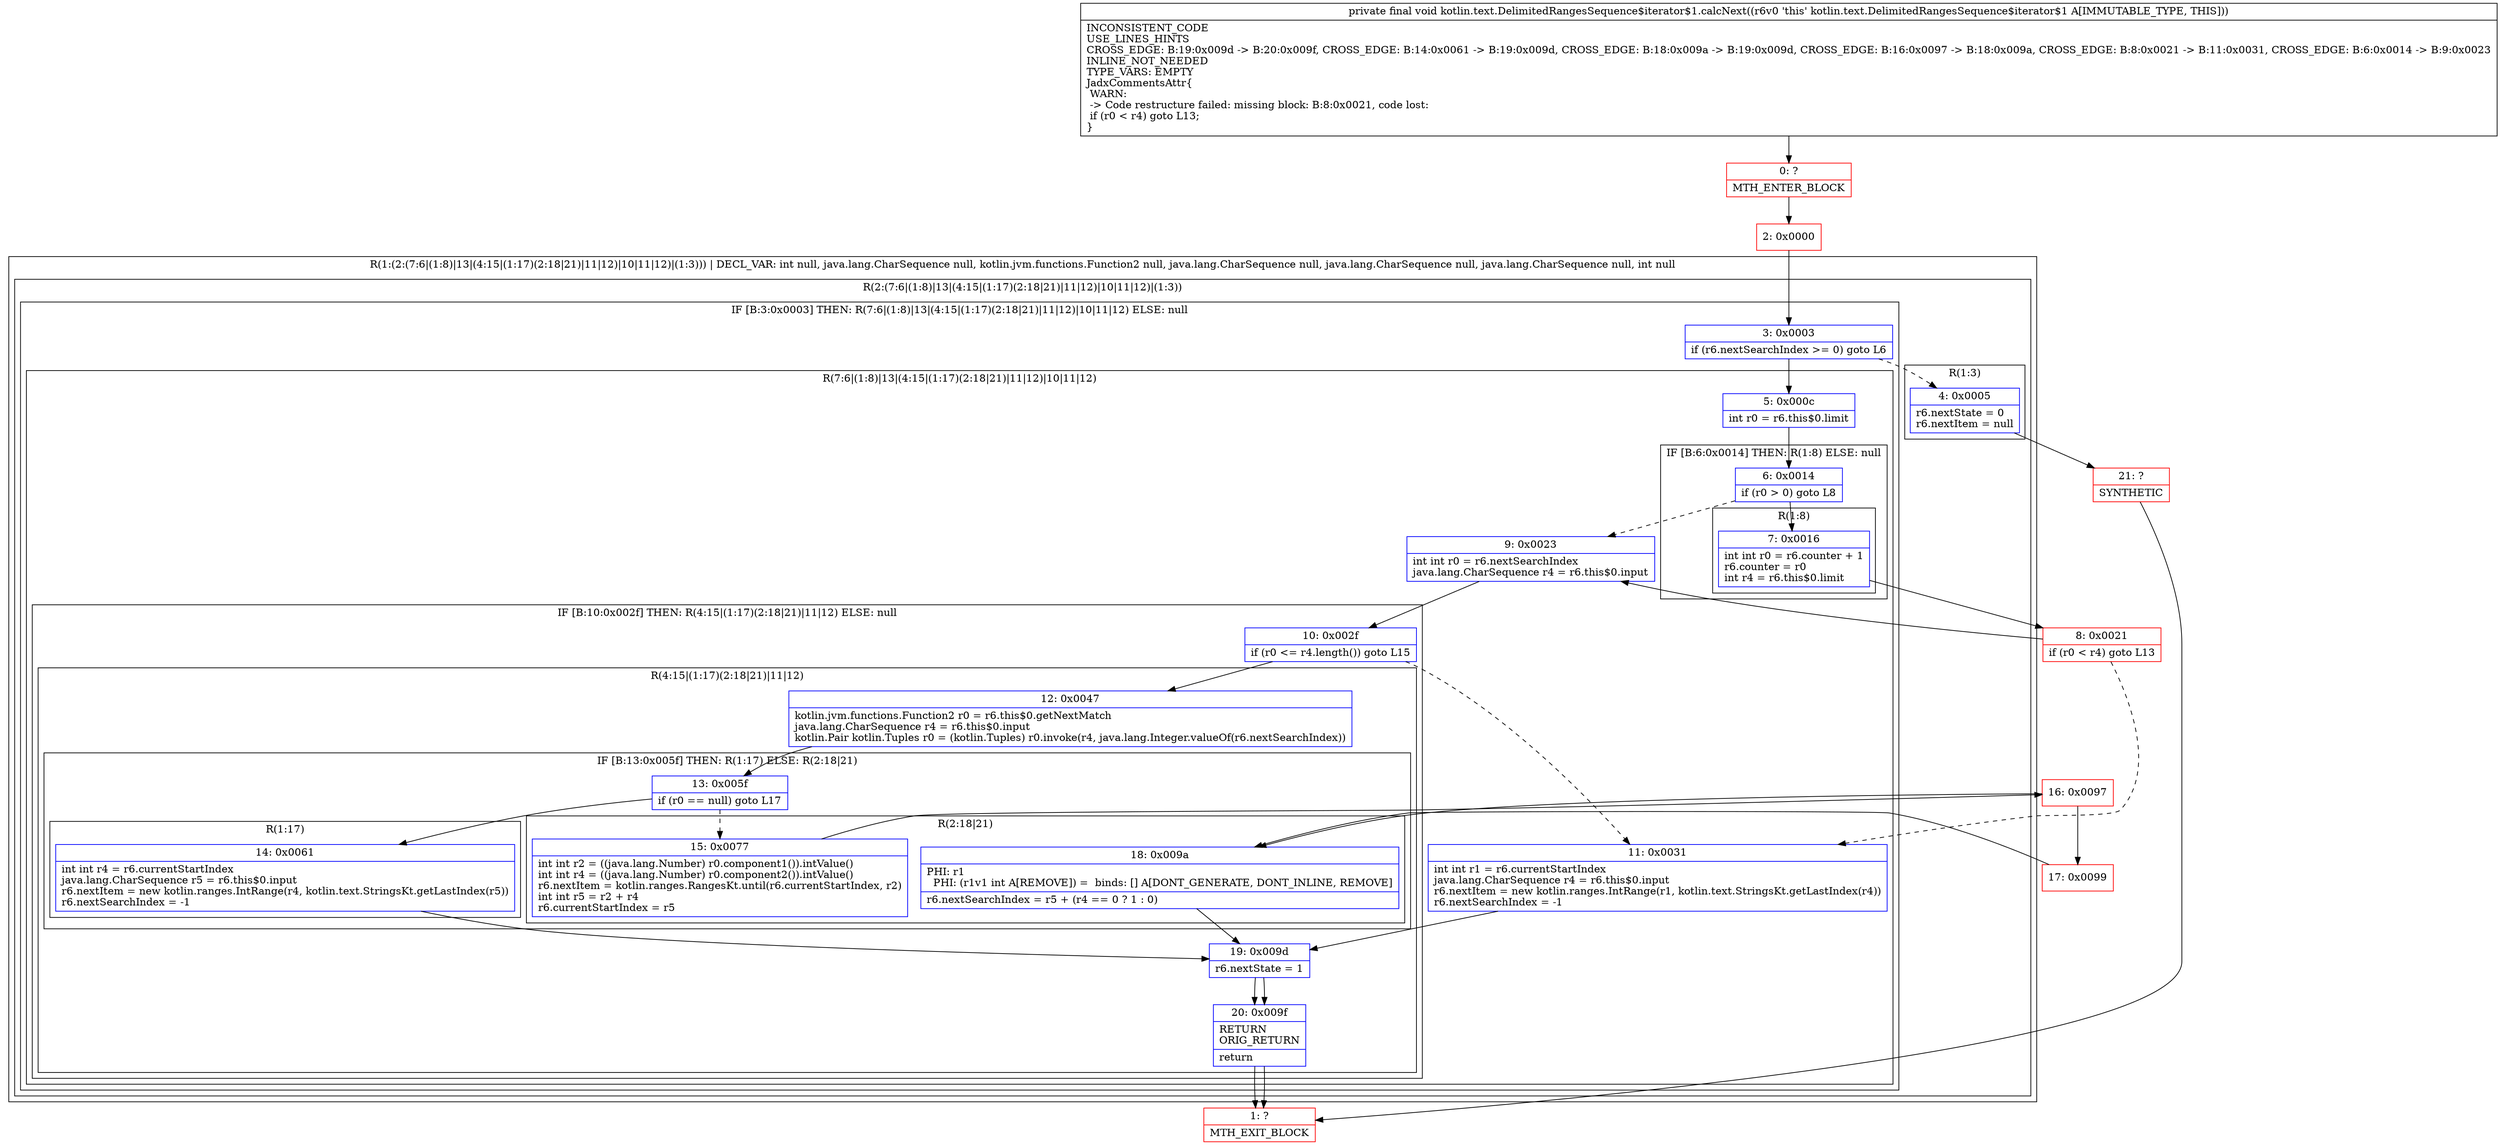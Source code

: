 digraph "CFG forkotlin.text.DelimitedRangesSequence$iterator$1.calcNext()V" {
subgraph cluster_Region_1950480705 {
label = "R(1:(2:(7:6|(1:8)|13|(4:15|(1:17)(2:18|21)|11|12)|10|11|12)|(1:3))) | DECL_VAR: int null, java.lang.CharSequence null, kotlin.jvm.functions.Function2 null, java.lang.CharSequence null, java.lang.CharSequence null, java.lang.CharSequence null, int null\l";
node [shape=record,color=blue];
subgraph cluster_Region_849043647 {
label = "R(2:(7:6|(1:8)|13|(4:15|(1:17)(2:18|21)|11|12)|10|11|12)|(1:3))";
node [shape=record,color=blue];
subgraph cluster_IfRegion_1984181545 {
label = "IF [B:3:0x0003] THEN: R(7:6|(1:8)|13|(4:15|(1:17)(2:18|21)|11|12)|10|11|12) ELSE: null";
node [shape=record,color=blue];
Node_3 [shape=record,label="{3\:\ 0x0003|if (r6.nextSearchIndex \>= 0) goto L6\l}"];
subgraph cluster_Region_1423690061 {
label = "R(7:6|(1:8)|13|(4:15|(1:17)(2:18|21)|11|12)|10|11|12)";
node [shape=record,color=blue];
Node_5 [shape=record,label="{5\:\ 0x000c|int r0 = r6.this$0.limit\l}"];
subgraph cluster_IfRegion_1842518201 {
label = "IF [B:6:0x0014] THEN: R(1:8) ELSE: null";
node [shape=record,color=blue];
Node_6 [shape=record,label="{6\:\ 0x0014|if (r0 \> 0) goto L8\l}"];
subgraph cluster_Region_313328185 {
label = "R(1:8)";
node [shape=record,color=blue];
Node_7 [shape=record,label="{7\:\ 0x0016|int int r0 = r6.counter + 1\lr6.counter = r0\lint r4 = r6.this$0.limit\l}"];
}
}
Node_9 [shape=record,label="{9\:\ 0x0023|int int r0 = r6.nextSearchIndex\ljava.lang.CharSequence r4 = r6.this$0.input\l}"];
subgraph cluster_IfRegion_1396259688 {
label = "IF [B:10:0x002f] THEN: R(4:15|(1:17)(2:18|21)|11|12) ELSE: null";
node [shape=record,color=blue];
Node_10 [shape=record,label="{10\:\ 0x002f|if (r0 \<= r4.length()) goto L15\l}"];
subgraph cluster_Region_40860459 {
label = "R(4:15|(1:17)(2:18|21)|11|12)";
node [shape=record,color=blue];
Node_12 [shape=record,label="{12\:\ 0x0047|kotlin.jvm.functions.Function2 r0 = r6.this$0.getNextMatch\ljava.lang.CharSequence r4 = r6.this$0.input\lkotlin.Pair kotlin.Tuples r0 = (kotlin.Tuples) r0.invoke(r4, java.lang.Integer.valueOf(r6.nextSearchIndex))\l}"];
subgraph cluster_IfRegion_141843338 {
label = "IF [B:13:0x005f] THEN: R(1:17) ELSE: R(2:18|21)";
node [shape=record,color=blue];
Node_13 [shape=record,label="{13\:\ 0x005f|if (r0 == null) goto L17\l}"];
subgraph cluster_Region_1810012749 {
label = "R(1:17)";
node [shape=record,color=blue];
Node_14 [shape=record,label="{14\:\ 0x0061|int int r4 = r6.currentStartIndex\ljava.lang.CharSequence r5 = r6.this$0.input\lr6.nextItem = new kotlin.ranges.IntRange(r4, kotlin.text.StringsKt.getLastIndex(r5))\lr6.nextSearchIndex = \-1\l}"];
}
subgraph cluster_Region_1905925485 {
label = "R(2:18|21)";
node [shape=record,color=blue];
Node_15 [shape=record,label="{15\:\ 0x0077|int int r2 = ((java.lang.Number) r0.component1()).intValue()\lint int r4 = ((java.lang.Number) r0.component2()).intValue()\lr6.nextItem = kotlin.ranges.RangesKt.until(r6.currentStartIndex, r2)\lint int r5 = r2 + r4\lr6.currentStartIndex = r5\l}"];
Node_18 [shape=record,label="{18\:\ 0x009a|PHI: r1 \l  PHI: (r1v1 int A[REMOVE]) =  binds: [] A[DONT_GENERATE, DONT_INLINE, REMOVE]\l|r6.nextSearchIndex = r5 + (r4 == 0 ? 1 : 0)\l}"];
}
}
Node_19 [shape=record,label="{19\:\ 0x009d|r6.nextState = 1\l}"];
Node_20 [shape=record,label="{20\:\ 0x009f|RETURN\lORIG_RETURN\l|return\l}"];
}
}
Node_11 [shape=record,label="{11\:\ 0x0031|int int r1 = r6.currentStartIndex\ljava.lang.CharSequence r4 = r6.this$0.input\lr6.nextItem = new kotlin.ranges.IntRange(r1, kotlin.text.StringsKt.getLastIndex(r4))\lr6.nextSearchIndex = \-1\l}"];
Node_19 [shape=record,label="{19\:\ 0x009d|r6.nextState = 1\l}"];
Node_20 [shape=record,label="{20\:\ 0x009f|RETURN\lORIG_RETURN\l|return\l}"];
}
}
subgraph cluster_Region_624891467 {
label = "R(1:3)";
node [shape=record,color=blue];
Node_4 [shape=record,label="{4\:\ 0x0005|r6.nextState = 0\lr6.nextItem = null\l}"];
}
}
}
Node_0 [shape=record,color=red,label="{0\:\ ?|MTH_ENTER_BLOCK\l}"];
Node_2 [shape=record,color=red,label="{2\:\ 0x0000}"];
Node_21 [shape=record,color=red,label="{21\:\ ?|SYNTHETIC\l}"];
Node_1 [shape=record,color=red,label="{1\:\ ?|MTH_EXIT_BLOCK\l}"];
Node_8 [shape=record,color=red,label="{8\:\ 0x0021|if (r0 \< r4) goto L13\l}"];
Node_16 [shape=record,color=red,label="{16\:\ 0x0097}"];
Node_17 [shape=record,color=red,label="{17\:\ 0x0099}"];
MethodNode[shape=record,label="{private final void kotlin.text.DelimitedRangesSequence$iterator$1.calcNext((r6v0 'this' kotlin.text.DelimitedRangesSequence$iterator$1 A[IMMUTABLE_TYPE, THIS]))  | INCONSISTENT_CODE\lUSE_LINES_HINTS\lCROSS_EDGE: B:19:0x009d \-\> B:20:0x009f, CROSS_EDGE: B:14:0x0061 \-\> B:19:0x009d, CROSS_EDGE: B:18:0x009a \-\> B:19:0x009d, CROSS_EDGE: B:16:0x0097 \-\> B:18:0x009a, CROSS_EDGE: B:8:0x0021 \-\> B:11:0x0031, CROSS_EDGE: B:6:0x0014 \-\> B:9:0x0023\lINLINE_NOT_NEEDED\lTYPE_VARS: EMPTY\lJadxCommentsAttr\{\l WARN: \l \-\> Code restructure failed: missing block: B:8:0x0021, code lost:\l    if (r0 \< r4) goto L13;\l\}\l}"];
MethodNode -> Node_0;Node_3 -> Node_4[style=dashed];
Node_3 -> Node_5;
Node_5 -> Node_6;
Node_6 -> Node_7;
Node_6 -> Node_9[style=dashed];
Node_7 -> Node_8;
Node_9 -> Node_10;
Node_10 -> Node_11[style=dashed];
Node_10 -> Node_12;
Node_12 -> Node_13;
Node_13 -> Node_14;
Node_13 -> Node_15[style=dashed];
Node_14 -> Node_19;
Node_15 -> Node_16;
Node_18 -> Node_19;
Node_19 -> Node_20;
Node_20 -> Node_1;
Node_11 -> Node_19;
Node_19 -> Node_20;
Node_20 -> Node_1;
Node_4 -> Node_21;
Node_0 -> Node_2;
Node_2 -> Node_3;
Node_21 -> Node_1;
Node_8 -> Node_9;
Node_8 -> Node_11[style=dashed];
Node_16 -> Node_17;
Node_16 -> Node_18;
Node_17 -> Node_18;
}

